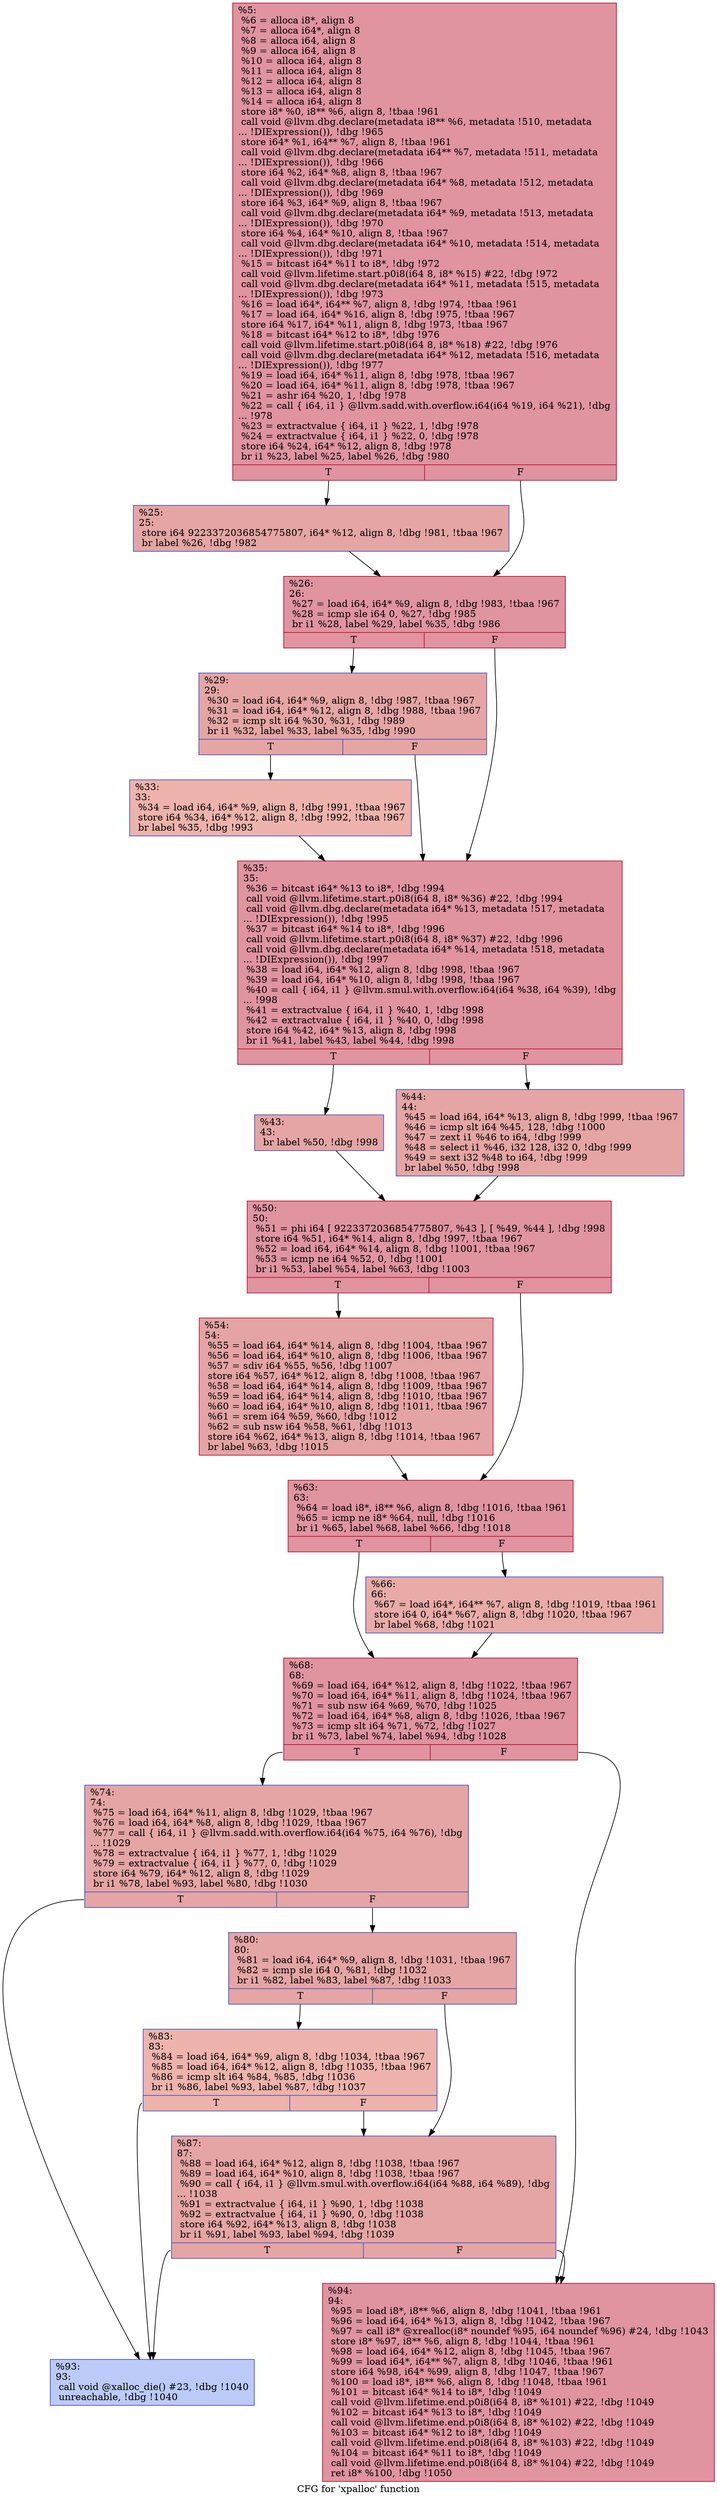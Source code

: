 digraph "CFG for 'xpalloc' function" {
	label="CFG for 'xpalloc' function";

	Node0x2213380 [shape=record,color="#b70d28ff", style=filled, fillcolor="#b70d2870",label="{%5:\l  %6 = alloca i8*, align 8\l  %7 = alloca i64*, align 8\l  %8 = alloca i64, align 8\l  %9 = alloca i64, align 8\l  %10 = alloca i64, align 8\l  %11 = alloca i64, align 8\l  %12 = alloca i64, align 8\l  %13 = alloca i64, align 8\l  %14 = alloca i64, align 8\l  store i8* %0, i8** %6, align 8, !tbaa !961\l  call void @llvm.dbg.declare(metadata i8** %6, metadata !510, metadata\l... !DIExpression()), !dbg !965\l  store i64* %1, i64** %7, align 8, !tbaa !961\l  call void @llvm.dbg.declare(metadata i64** %7, metadata !511, metadata\l... !DIExpression()), !dbg !966\l  store i64 %2, i64* %8, align 8, !tbaa !967\l  call void @llvm.dbg.declare(metadata i64* %8, metadata !512, metadata\l... !DIExpression()), !dbg !969\l  store i64 %3, i64* %9, align 8, !tbaa !967\l  call void @llvm.dbg.declare(metadata i64* %9, metadata !513, metadata\l... !DIExpression()), !dbg !970\l  store i64 %4, i64* %10, align 8, !tbaa !967\l  call void @llvm.dbg.declare(metadata i64* %10, metadata !514, metadata\l... !DIExpression()), !dbg !971\l  %15 = bitcast i64* %11 to i8*, !dbg !972\l  call void @llvm.lifetime.start.p0i8(i64 8, i8* %15) #22, !dbg !972\l  call void @llvm.dbg.declare(metadata i64* %11, metadata !515, metadata\l... !DIExpression()), !dbg !973\l  %16 = load i64*, i64** %7, align 8, !dbg !974, !tbaa !961\l  %17 = load i64, i64* %16, align 8, !dbg !975, !tbaa !967\l  store i64 %17, i64* %11, align 8, !dbg !973, !tbaa !967\l  %18 = bitcast i64* %12 to i8*, !dbg !976\l  call void @llvm.lifetime.start.p0i8(i64 8, i8* %18) #22, !dbg !976\l  call void @llvm.dbg.declare(metadata i64* %12, metadata !516, metadata\l... !DIExpression()), !dbg !977\l  %19 = load i64, i64* %11, align 8, !dbg !978, !tbaa !967\l  %20 = load i64, i64* %11, align 8, !dbg !978, !tbaa !967\l  %21 = ashr i64 %20, 1, !dbg !978\l  %22 = call \{ i64, i1 \} @llvm.sadd.with.overflow.i64(i64 %19, i64 %21), !dbg\l... !978\l  %23 = extractvalue \{ i64, i1 \} %22, 1, !dbg !978\l  %24 = extractvalue \{ i64, i1 \} %22, 0, !dbg !978\l  store i64 %24, i64* %12, align 8, !dbg !978\l  br i1 %23, label %25, label %26, !dbg !980\l|{<s0>T|<s1>F}}"];
	Node0x2213380:s0 -> Node0x2216cc0;
	Node0x2213380:s1 -> Node0x2216db0;
	Node0x2216cc0 [shape=record,color="#3d50c3ff", style=filled, fillcolor="#c5333470",label="{%25:\l25:                                               \l  store i64 9223372036854775807, i64* %12, align 8, !dbg !981, !tbaa !967\l  br label %26, !dbg !982\l}"];
	Node0x2216cc0 -> Node0x2216db0;
	Node0x2216db0 [shape=record,color="#b70d28ff", style=filled, fillcolor="#b70d2870",label="{%26:\l26:                                               \l  %27 = load i64, i64* %9, align 8, !dbg !983, !tbaa !967\l  %28 = icmp sle i64 0, %27, !dbg !985\l  br i1 %28, label %29, label %35, !dbg !986\l|{<s0>T|<s1>F}}"];
	Node0x2216db0:s0 -> Node0x2216e00;
	Node0x2216db0:s1 -> Node0x2216ea0;
	Node0x2216e00 [shape=record,color="#3d50c3ff", style=filled, fillcolor="#c5333470",label="{%29:\l29:                                               \l  %30 = load i64, i64* %9, align 8, !dbg !987, !tbaa !967\l  %31 = load i64, i64* %12, align 8, !dbg !988, !tbaa !967\l  %32 = icmp slt i64 %30, %31, !dbg !989\l  br i1 %32, label %33, label %35, !dbg !990\l|{<s0>T|<s1>F}}"];
	Node0x2216e00:s0 -> Node0x2216e50;
	Node0x2216e00:s1 -> Node0x2216ea0;
	Node0x2216e50 [shape=record,color="#3d50c3ff", style=filled, fillcolor="#d6524470",label="{%33:\l33:                                               \l  %34 = load i64, i64* %9, align 8, !dbg !991, !tbaa !967\l  store i64 %34, i64* %12, align 8, !dbg !992, !tbaa !967\l  br label %35, !dbg !993\l}"];
	Node0x2216e50 -> Node0x2216ea0;
	Node0x2216ea0 [shape=record,color="#b70d28ff", style=filled, fillcolor="#b70d2870",label="{%35:\l35:                                               \l  %36 = bitcast i64* %13 to i8*, !dbg !994\l  call void @llvm.lifetime.start.p0i8(i64 8, i8* %36) #22, !dbg !994\l  call void @llvm.dbg.declare(metadata i64* %13, metadata !517, metadata\l... !DIExpression()), !dbg !995\l  %37 = bitcast i64* %14 to i8*, !dbg !996\l  call void @llvm.lifetime.start.p0i8(i64 8, i8* %37) #22, !dbg !996\l  call void @llvm.dbg.declare(metadata i64* %14, metadata !518, metadata\l... !DIExpression()), !dbg !997\l  %38 = load i64, i64* %12, align 8, !dbg !998, !tbaa !967\l  %39 = load i64, i64* %10, align 8, !dbg !998, !tbaa !967\l  %40 = call \{ i64, i1 \} @llvm.smul.with.overflow.i64(i64 %38, i64 %39), !dbg\l... !998\l  %41 = extractvalue \{ i64, i1 \} %40, 1, !dbg !998\l  %42 = extractvalue \{ i64, i1 \} %40, 0, !dbg !998\l  store i64 %42, i64* %13, align 8, !dbg !998\l  br i1 %41, label %43, label %44, !dbg !998\l|{<s0>T|<s1>F}}"];
	Node0x2216ea0:s0 -> Node0x2216ef0;
	Node0x2216ea0:s1 -> Node0x2216f40;
	Node0x2216ef0 [shape=record,color="#3d50c3ff", style=filled, fillcolor="#c5333470",label="{%43:\l43:                                               \l  br label %50, !dbg !998\l}"];
	Node0x2216ef0 -> Node0x2216f90;
	Node0x2216f40 [shape=record,color="#3d50c3ff", style=filled, fillcolor="#c5333470",label="{%44:\l44:                                               \l  %45 = load i64, i64* %13, align 8, !dbg !999, !tbaa !967\l  %46 = icmp slt i64 %45, 128, !dbg !1000\l  %47 = zext i1 %46 to i64, !dbg !999\l  %48 = select i1 %46, i32 128, i32 0, !dbg !999\l  %49 = sext i32 %48 to i64, !dbg !999\l  br label %50, !dbg !998\l}"];
	Node0x2216f40 -> Node0x2216f90;
	Node0x2216f90 [shape=record,color="#b70d28ff", style=filled, fillcolor="#b70d2870",label="{%50:\l50:                                               \l  %51 = phi i64 [ 9223372036854775807, %43 ], [ %49, %44 ], !dbg !998\l  store i64 %51, i64* %14, align 8, !dbg !997, !tbaa !967\l  %52 = load i64, i64* %14, align 8, !dbg !1001, !tbaa !967\l  %53 = icmp ne i64 %52, 0, !dbg !1001\l  br i1 %53, label %54, label %63, !dbg !1003\l|{<s0>T|<s1>F}}"];
	Node0x2216f90:s0 -> Node0x2216fe0;
	Node0x2216f90:s1 -> Node0x2217030;
	Node0x2216fe0 [shape=record,color="#b70d28ff", style=filled, fillcolor="#c32e3170",label="{%54:\l54:                                               \l  %55 = load i64, i64* %14, align 8, !dbg !1004, !tbaa !967\l  %56 = load i64, i64* %10, align 8, !dbg !1006, !tbaa !967\l  %57 = sdiv i64 %55, %56, !dbg !1007\l  store i64 %57, i64* %12, align 8, !dbg !1008, !tbaa !967\l  %58 = load i64, i64* %14, align 8, !dbg !1009, !tbaa !967\l  %59 = load i64, i64* %14, align 8, !dbg !1010, !tbaa !967\l  %60 = load i64, i64* %10, align 8, !dbg !1011, !tbaa !967\l  %61 = srem i64 %59, %60, !dbg !1012\l  %62 = sub nsw i64 %58, %61, !dbg !1013\l  store i64 %62, i64* %13, align 8, !dbg !1014, !tbaa !967\l  br label %63, !dbg !1015\l}"];
	Node0x2216fe0 -> Node0x2217030;
	Node0x2217030 [shape=record,color="#b70d28ff", style=filled, fillcolor="#b70d2870",label="{%63:\l63:                                               \l  %64 = load i8*, i8** %6, align 8, !dbg !1016, !tbaa !961\l  %65 = icmp ne i8* %64, null, !dbg !1016\l  br i1 %65, label %68, label %66, !dbg !1018\l|{<s0>T|<s1>F}}"];
	Node0x2217030:s0 -> Node0x22170d0;
	Node0x2217030:s1 -> Node0x2217080;
	Node0x2217080 [shape=record,color="#3d50c3ff", style=filled, fillcolor="#cc403a70",label="{%66:\l66:                                               \l  %67 = load i64*, i64** %7, align 8, !dbg !1019, !tbaa !961\l  store i64 0, i64* %67, align 8, !dbg !1020, !tbaa !967\l  br label %68, !dbg !1021\l}"];
	Node0x2217080 -> Node0x22170d0;
	Node0x22170d0 [shape=record,color="#b70d28ff", style=filled, fillcolor="#b70d2870",label="{%68:\l68:                                               \l  %69 = load i64, i64* %12, align 8, !dbg !1022, !tbaa !967\l  %70 = load i64, i64* %11, align 8, !dbg !1024, !tbaa !967\l  %71 = sub nsw i64 %69, %70, !dbg !1025\l  %72 = load i64, i64* %8, align 8, !dbg !1026, !tbaa !967\l  %73 = icmp slt i64 %71, %72, !dbg !1027\l  br i1 %73, label %74, label %94, !dbg !1028\l|{<s0>T|<s1>F}}"];
	Node0x22170d0:s0 -> Node0x2217120;
	Node0x22170d0:s1 -> Node0x22172b0;
	Node0x2217120 [shape=record,color="#3d50c3ff", style=filled, fillcolor="#c5333470",label="{%74:\l74:                                               \l  %75 = load i64, i64* %11, align 8, !dbg !1029, !tbaa !967\l  %76 = load i64, i64* %8, align 8, !dbg !1029, !tbaa !967\l  %77 = call \{ i64, i1 \} @llvm.sadd.with.overflow.i64(i64 %75, i64 %76), !dbg\l... !1029\l  %78 = extractvalue \{ i64, i1 \} %77, 1, !dbg !1029\l  %79 = extractvalue \{ i64, i1 \} %77, 0, !dbg !1029\l  store i64 %79, i64* %12, align 8, !dbg !1029\l  br i1 %78, label %93, label %80, !dbg !1030\l|{<s0>T|<s1>F}}"];
	Node0x2217120:s0 -> Node0x2217260;
	Node0x2217120:s1 -> Node0x2217170;
	Node0x2217170 [shape=record,color="#3d50c3ff", style=filled, fillcolor="#c5333470",label="{%80:\l80:                                               \l  %81 = load i64, i64* %9, align 8, !dbg !1031, !tbaa !967\l  %82 = icmp sle i64 0, %81, !dbg !1032\l  br i1 %82, label %83, label %87, !dbg !1033\l|{<s0>T|<s1>F}}"];
	Node0x2217170:s0 -> Node0x22171c0;
	Node0x2217170:s1 -> Node0x2217210;
	Node0x22171c0 [shape=record,color="#3d50c3ff", style=filled, fillcolor="#d6524470",label="{%83:\l83:                                               \l  %84 = load i64, i64* %9, align 8, !dbg !1034, !tbaa !967\l  %85 = load i64, i64* %12, align 8, !dbg !1035, !tbaa !967\l  %86 = icmp slt i64 %84, %85, !dbg !1036\l  br i1 %86, label %93, label %87, !dbg !1037\l|{<s0>T|<s1>F}}"];
	Node0x22171c0:s0 -> Node0x2217260;
	Node0x22171c0:s1 -> Node0x2217210;
	Node0x2217210 [shape=record,color="#3d50c3ff", style=filled, fillcolor="#c5333470",label="{%87:\l87:                                               \l  %88 = load i64, i64* %12, align 8, !dbg !1038, !tbaa !967\l  %89 = load i64, i64* %10, align 8, !dbg !1038, !tbaa !967\l  %90 = call \{ i64, i1 \} @llvm.smul.with.overflow.i64(i64 %88, i64 %89), !dbg\l... !1038\l  %91 = extractvalue \{ i64, i1 \} %90, 1, !dbg !1038\l  %92 = extractvalue \{ i64, i1 \} %90, 0, !dbg !1038\l  store i64 %92, i64* %13, align 8, !dbg !1038\l  br i1 %91, label %93, label %94, !dbg !1039\l|{<s0>T|<s1>F}}"];
	Node0x2217210:s0 -> Node0x2217260;
	Node0x2217210:s1 -> Node0x22172b0;
	Node0x2217260 [shape=record,color="#3d50c3ff", style=filled, fillcolor="#6687ed70",label="{%93:\l93:                                               \l  call void @xalloc_die() #23, !dbg !1040\l  unreachable, !dbg !1040\l}"];
	Node0x22172b0 [shape=record,color="#b70d28ff", style=filled, fillcolor="#b70d2870",label="{%94:\l94:                                               \l  %95 = load i8*, i8** %6, align 8, !dbg !1041, !tbaa !961\l  %96 = load i64, i64* %13, align 8, !dbg !1042, !tbaa !967\l  %97 = call i8* @xrealloc(i8* noundef %95, i64 noundef %96) #24, !dbg !1043\l  store i8* %97, i8** %6, align 8, !dbg !1044, !tbaa !961\l  %98 = load i64, i64* %12, align 8, !dbg !1045, !tbaa !967\l  %99 = load i64*, i64** %7, align 8, !dbg !1046, !tbaa !961\l  store i64 %98, i64* %99, align 8, !dbg !1047, !tbaa !967\l  %100 = load i8*, i8** %6, align 8, !dbg !1048, !tbaa !961\l  %101 = bitcast i64* %14 to i8*, !dbg !1049\l  call void @llvm.lifetime.end.p0i8(i64 8, i8* %101) #22, !dbg !1049\l  %102 = bitcast i64* %13 to i8*, !dbg !1049\l  call void @llvm.lifetime.end.p0i8(i64 8, i8* %102) #22, !dbg !1049\l  %103 = bitcast i64* %12 to i8*, !dbg !1049\l  call void @llvm.lifetime.end.p0i8(i64 8, i8* %103) #22, !dbg !1049\l  %104 = bitcast i64* %11 to i8*, !dbg !1049\l  call void @llvm.lifetime.end.p0i8(i64 8, i8* %104) #22, !dbg !1049\l  ret i8* %100, !dbg !1050\l}"];
}
